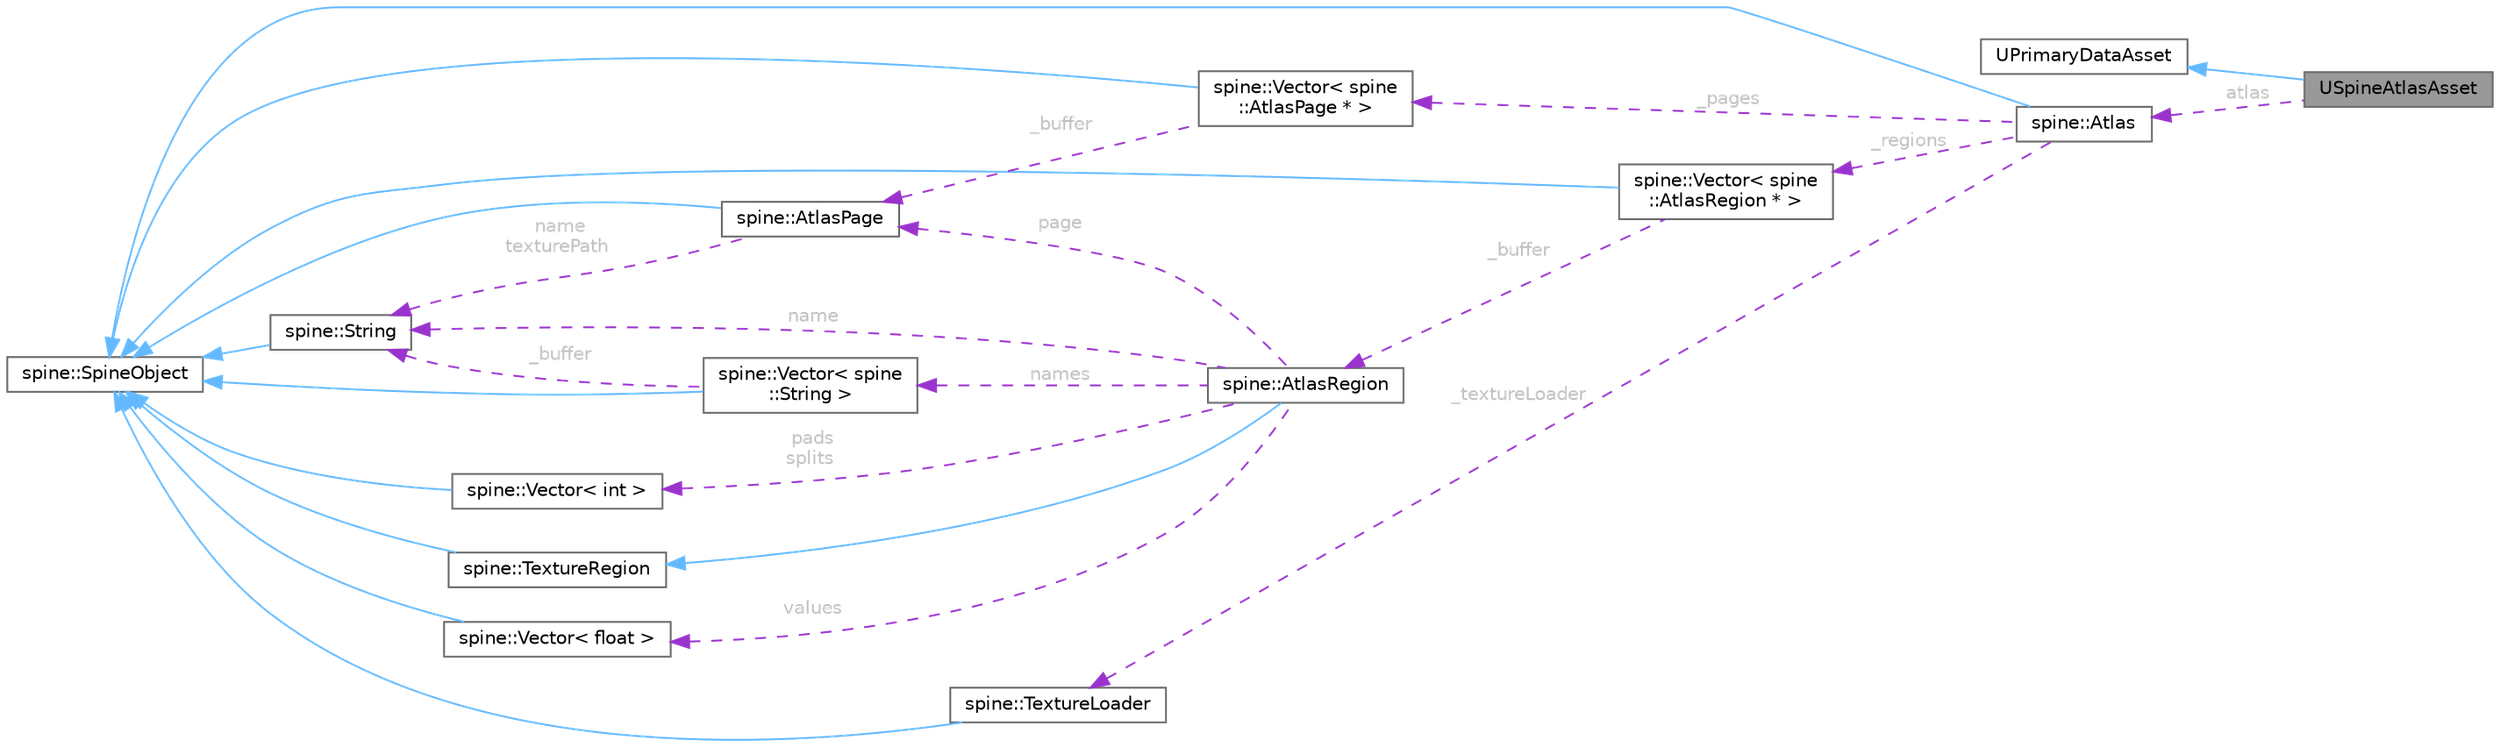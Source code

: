 digraph "USpineAtlasAsset"
{
 // LATEX_PDF_SIZE
  bgcolor="transparent";
  edge [fontname=Helvetica,fontsize=10,labelfontname=Helvetica,labelfontsize=10];
  node [fontname=Helvetica,fontsize=10,shape=box,height=0.2,width=0.4];
  rankdir="LR";
  Node1 [id="Node000001",label="USpineAtlasAsset",height=0.2,width=0.4,color="gray40", fillcolor="grey60", style="filled", fontcolor="black",tooltip=" "];
  Node2 -> Node1 [id="edge1_Node000001_Node000002",dir="back",color="steelblue1",style="solid",tooltip=" "];
  Node2 [id="Node000002",label="UPrimaryDataAsset",height=0.2,width=0.4,color="gray40", fillcolor="white", style="filled",tooltip=" "];
  Node3 -> Node1 [id="edge2_Node000001_Node000003",dir="back",color="darkorchid3",style="dashed",tooltip=" ",label=" atlas",fontcolor="grey" ];
  Node3 [id="Node000003",label="spine::Atlas",height=0.2,width=0.4,color="gray40", fillcolor="white", style="filled",URL="$classspine_1_1_atlas.html",tooltip=" "];
  Node4 -> Node3 [id="edge3_Node000003_Node000004",dir="back",color="steelblue1",style="solid",tooltip=" "];
  Node4 [id="Node000004",label="spine::SpineObject",height=0.2,width=0.4,color="gray40", fillcolor="white", style="filled",URL="$classspine_1_1_spine_object.html",tooltip=" "];
  Node5 -> Node3 [id="edge4_Node000003_Node000005",dir="back",color="darkorchid3",style="dashed",tooltip=" ",label=" _pages",fontcolor="grey" ];
  Node5 [id="Node000005",label="spine::Vector\< spine\l::AtlasPage * \>",height=0.2,width=0.4,color="gray40", fillcolor="white", style="filled",URL="$classspine_1_1_vector.html",tooltip=" "];
  Node4 -> Node5 [id="edge5_Node000005_Node000004",dir="back",color="steelblue1",style="solid",tooltip=" "];
  Node6 -> Node5 [id="edge6_Node000005_Node000006",dir="back",color="darkorchid3",style="dashed",tooltip=" ",label=" _buffer",fontcolor="grey" ];
  Node6 [id="Node000006",label="spine::AtlasPage",height=0.2,width=0.4,color="gray40", fillcolor="white", style="filled",URL="$classspine_1_1_atlas_page.html",tooltip=" "];
  Node4 -> Node6 [id="edge7_Node000006_Node000004",dir="back",color="steelblue1",style="solid",tooltip=" "];
  Node7 -> Node6 [id="edge8_Node000006_Node000007",dir="back",color="darkorchid3",style="dashed",tooltip=" ",label=" name\ntexturePath",fontcolor="grey" ];
  Node7 [id="Node000007",label="spine::String",height=0.2,width=0.4,color="gray40", fillcolor="white", style="filled",URL="$classspine_1_1_string.html",tooltip=" "];
  Node4 -> Node7 [id="edge9_Node000007_Node000004",dir="back",color="steelblue1",style="solid",tooltip=" "];
  Node8 -> Node3 [id="edge10_Node000003_Node000008",dir="back",color="darkorchid3",style="dashed",tooltip=" ",label=" _regions",fontcolor="grey" ];
  Node8 [id="Node000008",label="spine::Vector\< spine\l::AtlasRegion * \>",height=0.2,width=0.4,color="gray40", fillcolor="white", style="filled",URL="$classspine_1_1_vector.html",tooltip=" "];
  Node4 -> Node8 [id="edge11_Node000008_Node000004",dir="back",color="steelblue1",style="solid",tooltip=" "];
  Node9 -> Node8 [id="edge12_Node000008_Node000009",dir="back",color="darkorchid3",style="dashed",tooltip=" ",label=" _buffer",fontcolor="grey" ];
  Node9 [id="Node000009",label="spine::AtlasRegion",height=0.2,width=0.4,color="gray40", fillcolor="white", style="filled",URL="$classspine_1_1_atlas_region.html",tooltip=" "];
  Node10 -> Node9 [id="edge13_Node000009_Node000010",dir="back",color="steelblue1",style="solid",tooltip=" "];
  Node10 [id="Node000010",label="spine::TextureRegion",height=0.2,width=0.4,color="gray40", fillcolor="white", style="filled",URL="$classspine_1_1_texture_region.html",tooltip=" "];
  Node4 -> Node10 [id="edge14_Node000010_Node000004",dir="back",color="steelblue1",style="solid",tooltip=" "];
  Node6 -> Node9 [id="edge15_Node000009_Node000006",dir="back",color="darkorchid3",style="dashed",tooltip=" ",label=" page",fontcolor="grey" ];
  Node7 -> Node9 [id="edge16_Node000009_Node000007",dir="back",color="darkorchid3",style="dashed",tooltip=" ",label=" name",fontcolor="grey" ];
  Node11 -> Node9 [id="edge17_Node000009_Node000011",dir="back",color="darkorchid3",style="dashed",tooltip=" ",label=" pads\nsplits",fontcolor="grey" ];
  Node11 [id="Node000011",label="spine::Vector\< int \>",height=0.2,width=0.4,color="gray40", fillcolor="white", style="filled",URL="$classspine_1_1_vector.html",tooltip=" "];
  Node4 -> Node11 [id="edge18_Node000011_Node000004",dir="back",color="steelblue1",style="solid",tooltip=" "];
  Node12 -> Node9 [id="edge19_Node000009_Node000012",dir="back",color="darkorchid3",style="dashed",tooltip=" ",label=" names",fontcolor="grey" ];
  Node12 [id="Node000012",label="spine::Vector\< spine\l::String \>",height=0.2,width=0.4,color="gray40", fillcolor="white", style="filled",URL="$classspine_1_1_vector.html",tooltip=" "];
  Node4 -> Node12 [id="edge20_Node000012_Node000004",dir="back",color="steelblue1",style="solid",tooltip=" "];
  Node7 -> Node12 [id="edge21_Node000012_Node000007",dir="back",color="darkorchid3",style="dashed",tooltip=" ",label=" _buffer",fontcolor="grey" ];
  Node13 -> Node9 [id="edge22_Node000009_Node000013",dir="back",color="darkorchid3",style="dashed",tooltip=" ",label=" values",fontcolor="grey" ];
  Node13 [id="Node000013",label="spine::Vector\< float \>",height=0.2,width=0.4,color="gray40", fillcolor="white", style="filled",URL="$classspine_1_1_vector.html",tooltip=" "];
  Node4 -> Node13 [id="edge23_Node000013_Node000004",dir="back",color="steelblue1",style="solid",tooltip=" "];
  Node14 -> Node3 [id="edge24_Node000003_Node000014",dir="back",color="darkorchid3",style="dashed",tooltip=" ",label=" _textureLoader",fontcolor="grey" ];
  Node14 [id="Node000014",label="spine::TextureLoader",height=0.2,width=0.4,color="gray40", fillcolor="white", style="filled",URL="$classspine_1_1_texture_loader.html",tooltip=" "];
  Node4 -> Node14 [id="edge25_Node000014_Node000004",dir="back",color="steelblue1",style="solid",tooltip=" "];
}
